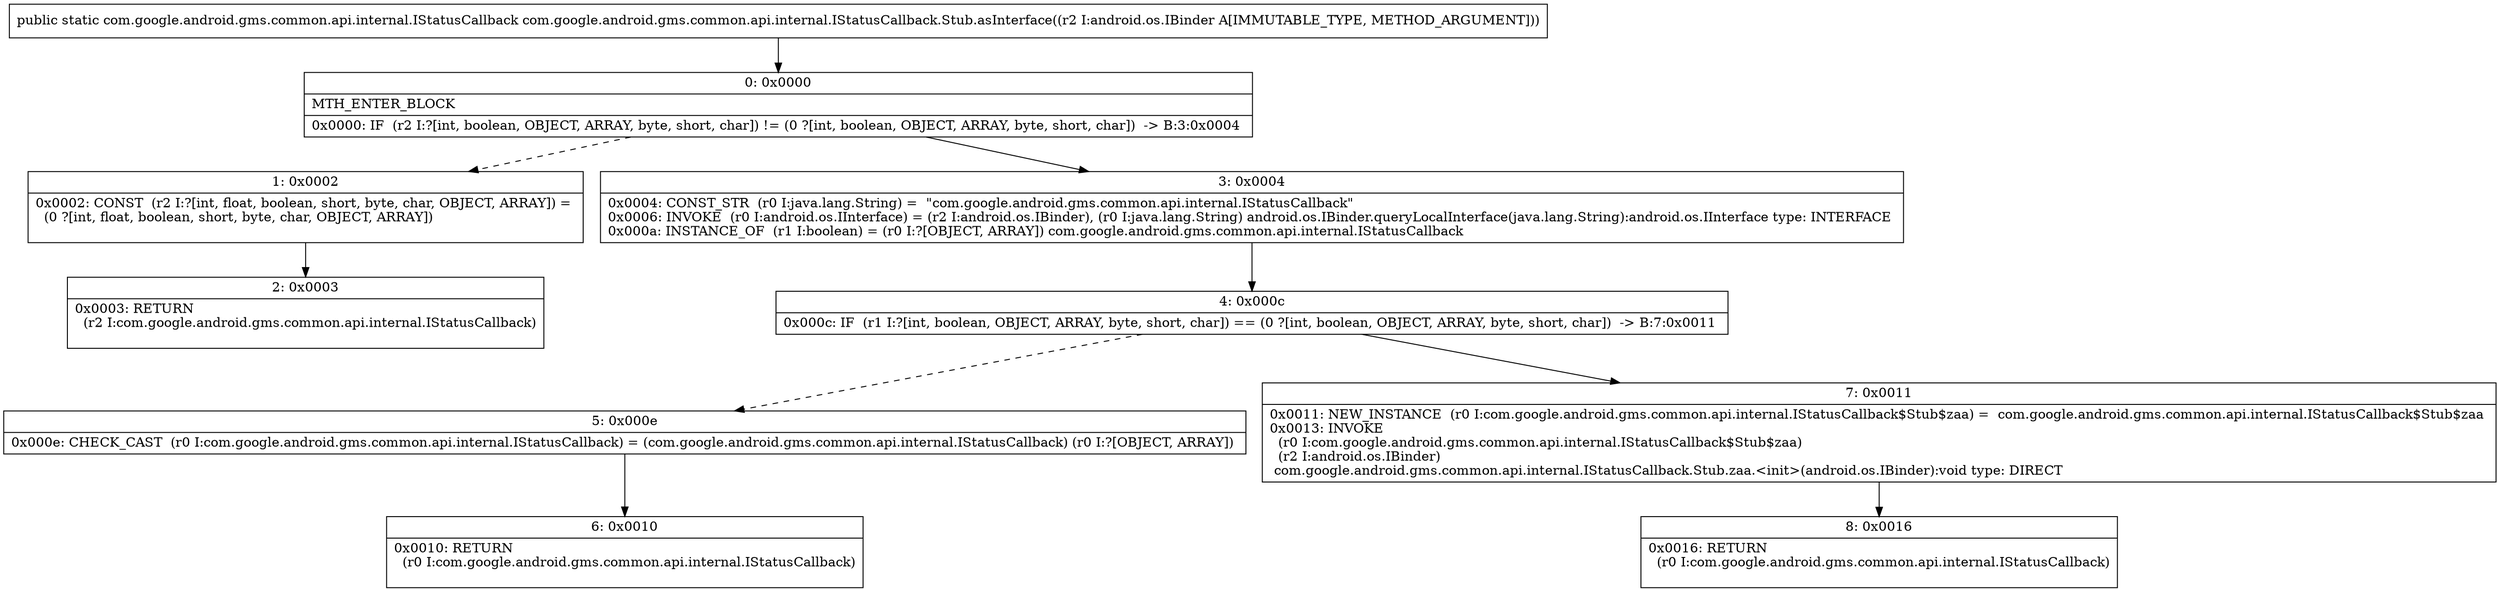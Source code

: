 digraph "CFG forcom.google.android.gms.common.api.internal.IStatusCallback.Stub.asInterface(Landroid\/os\/IBinder;)Lcom\/google\/android\/gms\/common\/api\/internal\/IStatusCallback;" {
Node_0 [shape=record,label="{0\:\ 0x0000|MTH_ENTER_BLOCK\l|0x0000: IF  (r2 I:?[int, boolean, OBJECT, ARRAY, byte, short, char]) != (0 ?[int, boolean, OBJECT, ARRAY, byte, short, char])  \-\> B:3:0x0004 \l}"];
Node_1 [shape=record,label="{1\:\ 0x0002|0x0002: CONST  (r2 I:?[int, float, boolean, short, byte, char, OBJECT, ARRAY]) = \l  (0 ?[int, float, boolean, short, byte, char, OBJECT, ARRAY])\l \l}"];
Node_2 [shape=record,label="{2\:\ 0x0003|0x0003: RETURN  \l  (r2 I:com.google.android.gms.common.api.internal.IStatusCallback)\l \l}"];
Node_3 [shape=record,label="{3\:\ 0x0004|0x0004: CONST_STR  (r0 I:java.lang.String) =  \"com.google.android.gms.common.api.internal.IStatusCallback\" \l0x0006: INVOKE  (r0 I:android.os.IInterface) = (r2 I:android.os.IBinder), (r0 I:java.lang.String) android.os.IBinder.queryLocalInterface(java.lang.String):android.os.IInterface type: INTERFACE \l0x000a: INSTANCE_OF  (r1 I:boolean) = (r0 I:?[OBJECT, ARRAY]) com.google.android.gms.common.api.internal.IStatusCallback \l}"];
Node_4 [shape=record,label="{4\:\ 0x000c|0x000c: IF  (r1 I:?[int, boolean, OBJECT, ARRAY, byte, short, char]) == (0 ?[int, boolean, OBJECT, ARRAY, byte, short, char])  \-\> B:7:0x0011 \l}"];
Node_5 [shape=record,label="{5\:\ 0x000e|0x000e: CHECK_CAST  (r0 I:com.google.android.gms.common.api.internal.IStatusCallback) = (com.google.android.gms.common.api.internal.IStatusCallback) (r0 I:?[OBJECT, ARRAY]) \l}"];
Node_6 [shape=record,label="{6\:\ 0x0010|0x0010: RETURN  \l  (r0 I:com.google.android.gms.common.api.internal.IStatusCallback)\l \l}"];
Node_7 [shape=record,label="{7\:\ 0x0011|0x0011: NEW_INSTANCE  (r0 I:com.google.android.gms.common.api.internal.IStatusCallback$Stub$zaa) =  com.google.android.gms.common.api.internal.IStatusCallback$Stub$zaa \l0x0013: INVOKE  \l  (r0 I:com.google.android.gms.common.api.internal.IStatusCallback$Stub$zaa)\l  (r2 I:android.os.IBinder)\l com.google.android.gms.common.api.internal.IStatusCallback.Stub.zaa.\<init\>(android.os.IBinder):void type: DIRECT \l}"];
Node_8 [shape=record,label="{8\:\ 0x0016|0x0016: RETURN  \l  (r0 I:com.google.android.gms.common.api.internal.IStatusCallback)\l \l}"];
MethodNode[shape=record,label="{public static com.google.android.gms.common.api.internal.IStatusCallback com.google.android.gms.common.api.internal.IStatusCallback.Stub.asInterface((r2 I:android.os.IBinder A[IMMUTABLE_TYPE, METHOD_ARGUMENT])) }"];
MethodNode -> Node_0;
Node_0 -> Node_1[style=dashed];
Node_0 -> Node_3;
Node_1 -> Node_2;
Node_3 -> Node_4;
Node_4 -> Node_5[style=dashed];
Node_4 -> Node_7;
Node_5 -> Node_6;
Node_7 -> Node_8;
}

